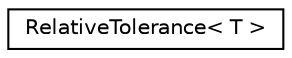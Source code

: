 digraph "Graphical Class Hierarchy"
{
 // LATEX_PDF_SIZE
  edge [fontname="Helvetica",fontsize="10",labelfontname="Helvetica",labelfontsize="10"];
  node [fontname="Helvetica",fontsize="10",shape=record];
  rankdir="LR";
  Node0 [label="RelativeTolerance\< T \>",height=0.2,width=0.4,color="black", fillcolor="white", style="filled",URL="$classarm__compute_1_1test_1_1validation_1_1_relative_tolerance.xhtml",tooltip="Class reprensenting a relative tolerance value."];
}
